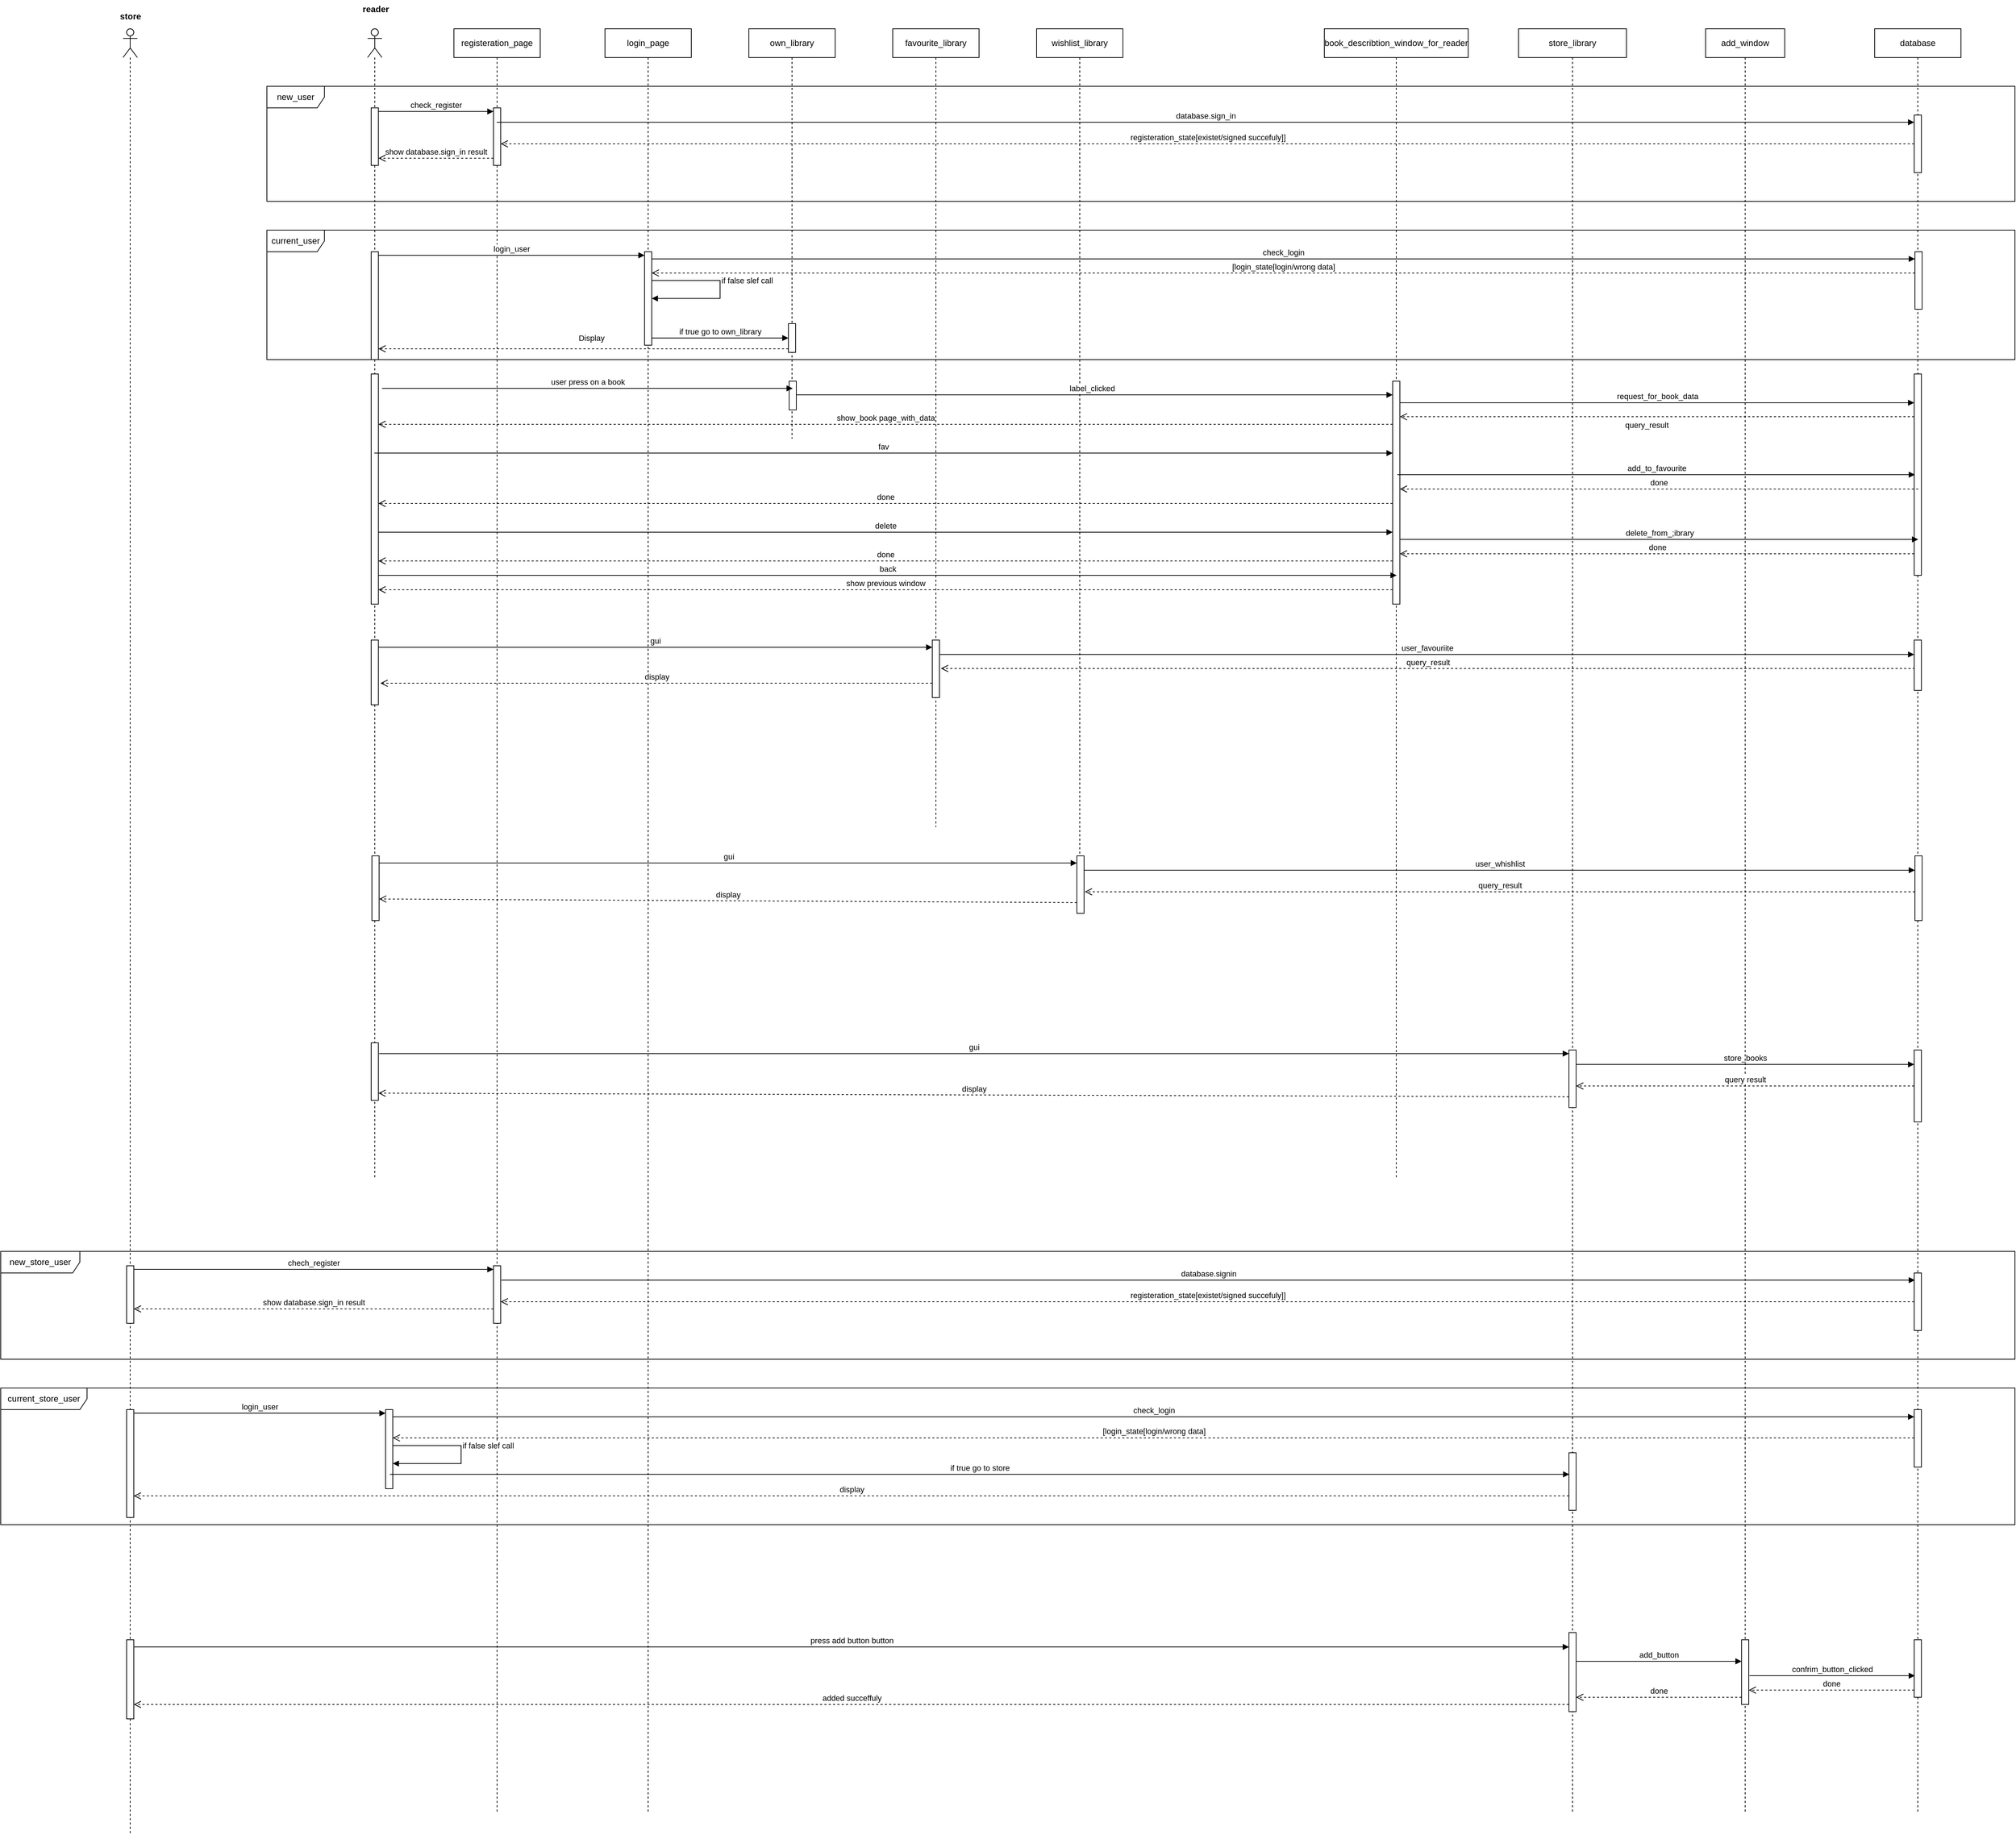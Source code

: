 <mxfile version="22.1.11" type="device">
  <diagram name="Page-1" id="2YBvvXClWsGukQMizWep">
    <mxGraphModel dx="4030" dy="1773" grid="1" gridSize="10" guides="1" tooltips="1" connect="1" arrows="1" fold="1" page="1" pageScale="1" pageWidth="850" pageHeight="1100" math="0" shadow="0">
      <root>
        <mxCell id="0" />
        <mxCell id="1" parent="0" />
        <mxCell id="T0xmaipd4D4o1bpUxQvA-11" value="login_page" style="shape=umlLifeline;perimeter=lifelinePerimeter;whiteSpace=wrap;html=1;container=1;dropTarget=0;collapsible=0;recursiveResize=0;outlineConnect=0;portConstraint=eastwest;newEdgeStyle={&quot;curved&quot;:0,&quot;rounded&quot;:0};" parent="1" vertex="1">
          <mxGeometry x="360" y="40" width="120" height="2480" as="geometry" />
        </mxCell>
        <mxCell id="T0xmaipd4D4o1bpUxQvA-12" value="registeration_page" style="shape=umlLifeline;perimeter=lifelinePerimeter;whiteSpace=wrap;html=1;container=1;dropTarget=0;collapsible=0;recursiveResize=0;outlineConnect=0;portConstraint=eastwest;newEdgeStyle={&quot;curved&quot;:0,&quot;rounded&quot;:0};" parent="1" vertex="1">
          <mxGeometry x="150" y="40" width="120" height="2480" as="geometry" />
        </mxCell>
        <mxCell id="T0xmaipd4D4o1bpUxQvA-13" value="own_library" style="shape=umlLifeline;perimeter=lifelinePerimeter;whiteSpace=wrap;html=1;container=1;dropTarget=0;collapsible=0;recursiveResize=0;outlineConnect=0;portConstraint=eastwest;newEdgeStyle={&quot;curved&quot;:0,&quot;rounded&quot;:0};" parent="1" vertex="1">
          <mxGeometry x="560" y="40" width="120" height="570" as="geometry" />
        </mxCell>
        <mxCell id="D9D6KRNomKYk3iCFj7v9-1" value="" style="html=1;points=[[0,0,0,0,5],[0,1,0,0,-5],[1,0,0,0,5],[1,1,0,0,-5]];perimeter=orthogonalPerimeter;outlineConnect=0;targetShapes=umlLifeline;portConstraint=eastwest;newEdgeStyle={&quot;curved&quot;:0,&quot;rounded&quot;:0};" vertex="1" parent="T0xmaipd4D4o1bpUxQvA-13">
          <mxGeometry x="55" y="410" width="10" height="40" as="geometry" />
        </mxCell>
        <mxCell id="T0xmaipd4D4o1bpUxQvA-14" value="favourite_library" style="shape=umlLifeline;perimeter=lifelinePerimeter;whiteSpace=wrap;html=1;container=1;dropTarget=0;collapsible=0;recursiveResize=0;outlineConnect=0;portConstraint=eastwest;newEdgeStyle={&quot;curved&quot;:0,&quot;rounded&quot;:0};" parent="1" vertex="1">
          <mxGeometry x="760" y="40" width="120" height="1110" as="geometry" />
        </mxCell>
        <mxCell id="T0xmaipd4D4o1bpUxQvA-15" value="wishlist_library" style="shape=umlLifeline;perimeter=lifelinePerimeter;whiteSpace=wrap;html=1;container=1;dropTarget=0;collapsible=0;recursiveResize=0;outlineConnect=0;portConstraint=eastwest;newEdgeStyle={&quot;curved&quot;:0,&quot;rounded&quot;:0};" parent="1" vertex="1">
          <mxGeometry x="960" y="40" width="120" height="1160" as="geometry" />
        </mxCell>
        <mxCell id="T0xmaipd4D4o1bpUxQvA-19" value="" style="shape=umlLifeline;perimeter=lifelinePerimeter;whiteSpace=wrap;html=1;container=1;dropTarget=0;collapsible=0;recursiveResize=0;outlineConnect=0;portConstraint=eastwest;newEdgeStyle={&quot;curved&quot;:0,&quot;rounded&quot;:0};participant=umlActor;" parent="1" vertex="1">
          <mxGeometry x="30" y="40" width="20" height="1600" as="geometry" />
        </mxCell>
        <mxCell id="T0xmaipd4D4o1bpUxQvA-20" value="" style="html=1;points=[[0,0,0,0,5],[0,1,0,0,-5],[1,0,0,0,5],[1,1,0,0,-5]];perimeter=orthogonalPerimeter;outlineConnect=0;targetShapes=umlLifeline;portConstraint=eastwest;newEdgeStyle={&quot;curved&quot;:0,&quot;rounded&quot;:0};" parent="T0xmaipd4D4o1bpUxQvA-19" vertex="1">
          <mxGeometry x="5" y="310" width="10" height="150" as="geometry" />
        </mxCell>
        <mxCell id="T0xmaipd4D4o1bpUxQvA-33" value="" style="html=1;points=[[0,0,0,0,5],[0,1,0,0,-5],[1,0,0,0,5],[1,1,0,0,-5]];perimeter=orthogonalPerimeter;outlineConnect=0;targetShapes=umlLifeline;portConstraint=eastwest;newEdgeStyle={&quot;curved&quot;:0,&quot;rounded&quot;:0};" parent="T0xmaipd4D4o1bpUxQvA-19" vertex="1">
          <mxGeometry x="5" y="480" width="10" height="320" as="geometry" />
        </mxCell>
        <mxCell id="T0xmaipd4D4o1bpUxQvA-55" value="" style="html=1;points=[[0,0,0,0,5],[0,1,0,0,-5],[1,0,0,0,5],[1,1,0,0,-5]];perimeter=orthogonalPerimeter;outlineConnect=0;targetShapes=umlLifeline;portConstraint=eastwest;newEdgeStyle={&quot;curved&quot;:0,&quot;rounded&quot;:0};" parent="T0xmaipd4D4o1bpUxQvA-19" vertex="1">
          <mxGeometry x="6" y="1150" width="10" height="90" as="geometry" />
        </mxCell>
        <mxCell id="D9D6KRNomKYk3iCFj7v9-33" value="" style="html=1;points=[[0,0,0,0,5],[0,1,0,0,-5],[1,0,0,0,5],[1,1,0,0,-5]];perimeter=orthogonalPerimeter;outlineConnect=0;targetShapes=umlLifeline;portConstraint=eastwest;newEdgeStyle={&quot;curved&quot;:0,&quot;rounded&quot;:0};" vertex="1" parent="T0xmaipd4D4o1bpUxQvA-19">
          <mxGeometry x="5" y="1410" width="10" height="80" as="geometry" />
        </mxCell>
        <mxCell id="T0xmaipd4D4o1bpUxQvA-21" value="login_user" style="html=1;verticalAlign=bottom;endArrow=block;curved=0;rounded=0;exitX=1;exitY=0;exitDx=0;exitDy=5;exitPerimeter=0;entryX=0;entryY=0;entryDx=0;entryDy=5;entryPerimeter=0;" parent="1" source="T0xmaipd4D4o1bpUxQvA-20" edge="1">
          <mxGeometry width="80" relative="1" as="geometry">
            <mxPoint x="360" y="420" as="sourcePoint" />
            <mxPoint x="415" y="355" as="targetPoint" />
          </mxGeometry>
        </mxCell>
        <mxCell id="T0xmaipd4D4o1bpUxQvA-23" value="current_user" style="shape=umlFrame;whiteSpace=wrap;html=1;pointerEvents=0;width=80;height=30;" parent="1" vertex="1">
          <mxGeometry x="-110" y="320" width="2430" height="180" as="geometry" />
        </mxCell>
        <mxCell id="T0xmaipd4D4o1bpUxQvA-47" value="check_login" style="html=1;verticalAlign=bottom;endArrow=block;curved=0;rounded=0;" parent="1" target="T0xmaipd4D4o1bpUxQvA-46" edge="1">
          <mxGeometry width="80" relative="1" as="geometry">
            <mxPoint x="425" y="360" as="sourcePoint" />
            <mxPoint x="1416" y="360" as="targetPoint" />
          </mxGeometry>
        </mxCell>
        <mxCell id="T0xmaipd4D4o1bpUxQvA-48" value="[login_state[login/wrong data]" style="html=1;verticalAlign=bottom;endArrow=open;dashed=1;endSize=8;curved=0;rounded=0;" parent="1" edge="1">
          <mxGeometry x="-0.0" relative="1" as="geometry">
            <mxPoint x="2181" y="379.58" as="sourcePoint" />
            <mxPoint x="425" y="379.58" as="targetPoint" />
            <mxPoint as="offset" />
          </mxGeometry>
        </mxCell>
        <mxCell id="T0xmaipd4D4o1bpUxQvA-57" value="gui" style="html=1;verticalAlign=bottom;endArrow=block;curved=0;rounded=0;" parent="1" edge="1">
          <mxGeometry x="0.001" width="80" relative="1" as="geometry">
            <mxPoint x="46.5" y="1200" as="sourcePoint" />
            <mxPoint x="1016" y="1200" as="targetPoint" />
            <Array as="points">
              <mxPoint x="771" y="1200" />
            </Array>
            <mxPoint as="offset" />
          </mxGeometry>
        </mxCell>
        <mxCell id="T0xmaipd4D4o1bpUxQvA-59" value="display" style="html=1;verticalAlign=bottom;endArrow=open;dashed=1;endSize=8;curved=0;rounded=0;exitX=0;exitY=1;exitDx=0;exitDy=-5;exitPerimeter=0;" parent="1" edge="1">
          <mxGeometry relative="1" as="geometry">
            <mxPoint x="1016" y="1255" as="sourcePoint" />
            <mxPoint x="46" y="1250" as="targetPoint" />
          </mxGeometry>
        </mxCell>
        <mxCell id="T0xmaipd4D4o1bpUxQvA-61" value="user_whishlist" style="html=1;verticalAlign=bottom;endArrow=block;curved=0;rounded=0;" parent="1" source="T0xmaipd4D4o1bpUxQvA-56" target="T0xmaipd4D4o1bpUxQvA-60" edge="1">
          <mxGeometry width="80" relative="1" as="geometry">
            <mxPoint x="1027" y="1210.0" as="sourcePoint" />
            <mxPoint x="1577" y="1210.0" as="targetPoint" />
            <Array as="points">
              <mxPoint x="1291.5" y="1210" />
            </Array>
          </mxGeometry>
        </mxCell>
        <mxCell id="T0xmaipd4D4o1bpUxQvA-62" value="query_result" style="html=1;verticalAlign=bottom;endArrow=open;dashed=1;endSize=8;curved=0;rounded=0;" parent="1" source="T0xmaipd4D4o1bpUxQvA-60" edge="1">
          <mxGeometry relative="1" as="geometry">
            <mxPoint x="1577" y="1240" as="sourcePoint" />
            <mxPoint x="1027" y="1240" as="targetPoint" />
          </mxGeometry>
        </mxCell>
        <mxCell id="T0xmaipd4D4o1bpUxQvA-64" value="" style="html=1;points=[[0,0,0,0,5],[0,1,0,0,-5],[1,0,0,0,5],[1,1,0,0,-5]];perimeter=orthogonalPerimeter;outlineConnect=0;targetShapes=umlLifeline;portConstraint=eastwest;newEdgeStyle={&quot;curved&quot;:0,&quot;rounded&quot;:0};" parent="1" vertex="1">
          <mxGeometry x="415" y="350" width="10" height="130" as="geometry" />
        </mxCell>
        <mxCell id="T0xmaipd4D4o1bpUxQvA-65" value="if false slef call" style="html=1;align=left;spacingLeft=2;endArrow=block;rounded=0;edgeStyle=orthogonalEdgeStyle;curved=0;rounded=0;exitX=1;exitY=1;exitDx=0;exitDy=-5;exitPerimeter=0;" parent="1" edge="1">
          <mxGeometry relative="1" as="geometry">
            <mxPoint x="425" y="420" as="sourcePoint" />
            <Array as="points">
              <mxPoint x="425" y="390" />
              <mxPoint x="520" y="390" />
              <mxPoint x="520" y="415" />
            </Array>
            <mxPoint x="425" y="415" as="targetPoint" />
          </mxGeometry>
        </mxCell>
        <mxCell id="T0xmaipd4D4o1bpUxQvA-68" value="book_describtion_window_for_reader" style="shape=umlLifeline;perimeter=lifelinePerimeter;whiteSpace=wrap;html=1;container=1;dropTarget=0;collapsible=0;recursiveResize=0;outlineConnect=0;portConstraint=eastwest;newEdgeStyle={&quot;curved&quot;:0,&quot;rounded&quot;:0};" parent="1" vertex="1">
          <mxGeometry x="1360" y="40" width="200" height="1600" as="geometry" />
        </mxCell>
        <mxCell id="T0xmaipd4D4o1bpUxQvA-24" value="" style="html=1;points=[[0,0,0,0,5],[0,1,0,0,-5],[1,0,0,0,5],[1,1,0,0,-5]];perimeter=orthogonalPerimeter;outlineConnect=0;targetShapes=umlLifeline;portConstraint=eastwest;newEdgeStyle={&quot;curved&quot;:0,&quot;rounded&quot;:0};" parent="T0xmaipd4D4o1bpUxQvA-68" vertex="1">
          <mxGeometry x="-1325" y="110" width="10" height="80" as="geometry" />
        </mxCell>
        <mxCell id="T0xmaipd4D4o1bpUxQvA-26" value="check_register" style="html=1;verticalAlign=bottom;endArrow=block;curved=0;rounded=0;entryX=0;entryY=0;entryDx=0;entryDy=5;entryPerimeter=0;" parent="T0xmaipd4D4o1bpUxQvA-68" source="T0xmaipd4D4o1bpUxQvA-24" target="T0xmaipd4D4o1bpUxQvA-25" edge="1">
          <mxGeometry width="80" relative="1" as="geometry">
            <mxPoint x="-980" y="180" as="sourcePoint" />
            <mxPoint x="-1160" y="120" as="targetPoint" />
          </mxGeometry>
        </mxCell>
        <mxCell id="T0xmaipd4D4o1bpUxQvA-28" value="new_user&lt;br&gt;" style="shape=umlFrame;whiteSpace=wrap;html=1;pointerEvents=0;width=80;height=30;" parent="T0xmaipd4D4o1bpUxQvA-68" vertex="1">
          <mxGeometry x="-1470" y="80" width="2430" height="160" as="geometry" />
        </mxCell>
        <mxCell id="T0xmaipd4D4o1bpUxQvA-25" value="" style="html=1;points=[[0,0,0,0,5],[0,1,0,0,-5],[1,0,0,0,5],[1,1,0,0,-5]];perimeter=orthogonalPerimeter;outlineConnect=0;targetShapes=umlLifeline;portConstraint=eastwest;newEdgeStyle={&quot;curved&quot;:0,&quot;rounded&quot;:0};" parent="T0xmaipd4D4o1bpUxQvA-68" vertex="1">
          <mxGeometry x="-1155" y="110" width="10" height="80" as="geometry" />
        </mxCell>
        <mxCell id="T0xmaipd4D4o1bpUxQvA-29" value="show database.sign_in result" style="html=1;verticalAlign=bottom;endArrow=open;dashed=1;endSize=8;curved=0;rounded=0;" parent="T0xmaipd4D4o1bpUxQvA-68" edge="1">
          <mxGeometry relative="1" as="geometry">
            <mxPoint x="-1155" y="180" as="sourcePoint" />
            <mxPoint x="-1315" y="180" as="targetPoint" />
          </mxGeometry>
        </mxCell>
        <mxCell id="T0xmaipd4D4o1bpUxQvA-43" value="database.sign_in" style="html=1;verticalAlign=bottom;endArrow=block;curved=0;rounded=0;" parent="T0xmaipd4D4o1bpUxQvA-68" target="T0xmaipd4D4o1bpUxQvA-42" edge="1">
          <mxGeometry width="80" relative="1" as="geometry">
            <mxPoint x="-1150.5" y="130" as="sourcePoint" />
            <mxPoint x="-970" y="140" as="targetPoint" />
          </mxGeometry>
        </mxCell>
        <mxCell id="T0xmaipd4D4o1bpUxQvA-56" value="" style="html=1;points=[[0,0,0,0,5],[0,1,0,0,-5],[1,0,0,0,5],[1,1,0,0,-5]];perimeter=orthogonalPerimeter;outlineConnect=0;targetShapes=umlLifeline;portConstraint=eastwest;newEdgeStyle={&quot;curved&quot;:0,&quot;rounded&quot;:0};" parent="1" vertex="1">
          <mxGeometry x="1016" y="1190" width="10" height="80" as="geometry" />
        </mxCell>
        <mxCell id="T0xmaipd4D4o1bpUxQvA-80" value="request_for_book_data" style="html=1;verticalAlign=bottom;endArrow=block;curved=0;rounded=0;" parent="1" edge="1" source="T0xmaipd4D4o1bpUxQvA-79">
          <mxGeometry width="80" relative="1" as="geometry">
            <mxPoint x="1430" y="560" as="sourcePoint" />
            <mxPoint x="2180" y="560" as="targetPoint" />
          </mxGeometry>
        </mxCell>
        <mxCell id="T0xmaipd4D4o1bpUxQvA-82" value="label_clicked" style="html=1;verticalAlign=bottom;endArrow=block;curved=0;rounded=0;" parent="1" edge="1">
          <mxGeometry width="80" relative="1" as="geometry">
            <mxPoint x="619.324" y="549" as="sourcePoint" />
            <mxPoint x="1455" y="549" as="targetPoint" />
          </mxGeometry>
        </mxCell>
        <mxCell id="T0xmaipd4D4o1bpUxQvA-83" value="show_book page_with_data" style="html=1;verticalAlign=bottom;endArrow=open;dashed=1;endSize=8;curved=0;rounded=0;" parent="1" edge="1">
          <mxGeometry relative="1" as="geometry">
            <mxPoint x="1455" y="590" as="sourcePoint" />
            <mxPoint x="45" y="590" as="targetPoint" />
          </mxGeometry>
        </mxCell>
        <mxCell id="T0xmaipd4D4o1bpUxQvA-37" value="" style="html=1;points=[[0,0,0,0,5],[0,1,0,0,-5],[1,0,0,0,5],[1,1,0,0,-5]];perimeter=orthogonalPerimeter;outlineConnect=0;targetShapes=umlLifeline;portConstraint=eastwest;newEdgeStyle={&quot;curved&quot;:0,&quot;rounded&quot;:0};" parent="1" vertex="1">
          <mxGeometry x="815" y="890" width="10" height="80" as="geometry" />
        </mxCell>
        <mxCell id="T0xmaipd4D4o1bpUxQvA-36" value="" style="html=1;points=[[0,0,0,0,5],[0,1,0,0,-5],[1,0,0,0,5],[1,1,0,0,-5]];perimeter=orthogonalPerimeter;outlineConnect=0;targetShapes=umlLifeline;portConstraint=eastwest;newEdgeStyle={&quot;curved&quot;:0,&quot;rounded&quot;:0};" parent="1" vertex="1">
          <mxGeometry x="35" y="890" width="10" height="90" as="geometry" />
        </mxCell>
        <mxCell id="T0xmaipd4D4o1bpUxQvA-38" value="gui" style="html=1;verticalAlign=bottom;endArrow=block;curved=0;rounded=0;" parent="1" edge="1">
          <mxGeometry width="80" relative="1" as="geometry">
            <mxPoint x="45" y="900" as="sourcePoint" />
            <mxPoint x="815" y="900" as="targetPoint" />
          </mxGeometry>
        </mxCell>
        <mxCell id="T0xmaipd4D4o1bpUxQvA-39" value="display" style="html=1;verticalAlign=bottom;endArrow=open;dashed=1;endSize=8;curved=0;rounded=0;exitX=-0.283;exitY=0.865;exitDx=0;exitDy=0;exitPerimeter=0;" parent="1" edge="1">
          <mxGeometry relative="1" as="geometry">
            <mxPoint x="815.0" y="950" as="sourcePoint" />
            <mxPoint x="47.83" y="950" as="targetPoint" />
          </mxGeometry>
        </mxCell>
        <mxCell id="T0xmaipd4D4o1bpUxQvA-53" value="user_favouriite" style="html=1;verticalAlign=bottom;endArrow=block;curved=0;rounded=0;exitX=1;exitY=0;exitDx=0;exitDy=5;exitPerimeter=0;" parent="1" target="T0xmaipd4D4o1bpUxQvA-52" edge="1">
          <mxGeometry width="80" relative="1" as="geometry">
            <mxPoint x="825" y="910" as="sourcePoint" />
            <mxPoint x="1415" y="910" as="targetPoint" />
          </mxGeometry>
        </mxCell>
        <mxCell id="T0xmaipd4D4o1bpUxQvA-54" value="query_result&lt;br&gt;" style="html=1;verticalAlign=bottom;endArrow=open;dashed=1;endSize=8;curved=0;rounded=0;" parent="1" edge="1">
          <mxGeometry relative="1" as="geometry">
            <mxPoint x="2181" y="929.5" as="sourcePoint" />
            <mxPoint x="827" y="929.5" as="targetPoint" />
          </mxGeometry>
        </mxCell>
        <mxCell id="T0xmaipd4D4o1bpUxQvA-17" value="database&lt;br&gt;" style="shape=umlLifeline;perimeter=lifelinePerimeter;whiteSpace=wrap;html=1;container=1;dropTarget=0;collapsible=0;recursiveResize=0;outlineConnect=0;portConstraint=eastwest;newEdgeStyle={&quot;curved&quot;:0,&quot;rounded&quot;:0};" parent="1" vertex="1">
          <mxGeometry x="2125" y="40" width="120" height="2480" as="geometry" />
        </mxCell>
        <mxCell id="T0xmaipd4D4o1bpUxQvA-49" value="" style="html=1;points=[[0,0,0,0,5],[0,1,0,0,-5],[1,0,0,0,5],[1,1,0,0,-5]];perimeter=orthogonalPerimeter;outlineConnect=0;targetShapes=umlLifeline;portConstraint=eastwest;newEdgeStyle={&quot;curved&quot;:0,&quot;rounded&quot;:0};" parent="T0xmaipd4D4o1bpUxQvA-17" vertex="1">
          <mxGeometry x="55" y="480" width="10" height="280" as="geometry" />
        </mxCell>
        <mxCell id="T0xmaipd4D4o1bpUxQvA-60" value="" style="html=1;points=[[0,0,0,0,5],[0,1,0,0,-5],[1,0,0,0,5],[1,1,0,0,-5]];perimeter=orthogonalPerimeter;outlineConnect=0;targetShapes=umlLifeline;portConstraint=eastwest;newEdgeStyle={&quot;curved&quot;:0,&quot;rounded&quot;:0};" parent="T0xmaipd4D4o1bpUxQvA-17" vertex="1">
          <mxGeometry x="56" y="1150" width="10" height="90" as="geometry" />
        </mxCell>
        <mxCell id="T0xmaipd4D4o1bpUxQvA-90" value="" style="html=1;points=[[0,0,0,0,5],[0,1,0,0,-5],[1,0,0,0,5],[1,1,0,0,-5]];perimeter=orthogonalPerimeter;outlineConnect=0;targetShapes=umlLifeline;portConstraint=eastwest;newEdgeStyle={&quot;curved&quot;:0,&quot;rounded&quot;:0};" parent="T0xmaipd4D4o1bpUxQvA-17" vertex="1">
          <mxGeometry x="55" y="1420" width="10" height="100" as="geometry" />
        </mxCell>
        <mxCell id="T0xmaipd4D4o1bpUxQvA-143" value="" style="html=1;points=[[0,0,0,0,5],[0,1,0,0,-5],[1,0,0,0,5],[1,1,0,0,-5]];perimeter=orthogonalPerimeter;outlineConnect=0;targetShapes=umlLifeline;portConstraint=eastwest;newEdgeStyle={&quot;curved&quot;:0,&quot;rounded&quot;:0};" parent="T0xmaipd4D4o1bpUxQvA-17" vertex="1">
          <mxGeometry x="55" y="2240" width="10" height="80" as="geometry" />
        </mxCell>
        <mxCell id="T0xmaipd4D4o1bpUxQvA-46" value="" style="html=1;points=[[0,0,0,0,5],[0,1,0,0,-5],[1,0,0,0,5],[1,1,0,0,-5]];perimeter=orthogonalPerimeter;outlineConnect=0;targetShapes=umlLifeline;portConstraint=eastwest;newEdgeStyle={&quot;curved&quot;:0,&quot;rounded&quot;:0};" parent="1" vertex="1">
          <mxGeometry x="2181" y="350" width="10" height="80" as="geometry" />
        </mxCell>
        <mxCell id="T0xmaipd4D4o1bpUxQvA-42" value="" style="html=1;points=[[0,0,0,0,5],[0,1,0,0,-5],[1,0,0,0,5],[1,1,0,0,-5]];perimeter=orthogonalPerimeter;outlineConnect=0;targetShapes=umlLifeline;portConstraint=eastwest;newEdgeStyle={&quot;curved&quot;:0,&quot;rounded&quot;:0};" parent="1" vertex="1">
          <mxGeometry x="2180" y="160" width="10" height="80" as="geometry" />
        </mxCell>
        <mxCell id="T0xmaipd4D4o1bpUxQvA-45" value="registeration_state[existet/signed succefuly]]" style="html=1;verticalAlign=bottom;endArrow=open;dashed=1;endSize=8;curved=0;rounded=0;" parent="1" source="T0xmaipd4D4o1bpUxQvA-42" target="T0xmaipd4D4o1bpUxQvA-25" edge="1">
          <mxGeometry relative="1" as="geometry">
            <mxPoint x="800" y="350" as="sourcePoint" />
            <mxPoint x="720" y="350" as="targetPoint" />
          </mxGeometry>
        </mxCell>
        <mxCell id="T0xmaipd4D4o1bpUxQvA-52" value="" style="html=1;points=[[0,0,0,0,5],[0,1,0,0,-5],[1,0,0,0,5],[1,1,0,0,-5]];perimeter=orthogonalPerimeter;outlineConnect=0;targetShapes=umlLifeline;portConstraint=eastwest;newEdgeStyle={&quot;curved&quot;:0,&quot;rounded&quot;:0};" parent="1" vertex="1">
          <mxGeometry x="2180" y="890" width="10" height="70" as="geometry" />
        </mxCell>
        <mxCell id="T0xmaipd4D4o1bpUxQvA-108" value="" style="shape=umlLifeline;perimeter=lifelinePerimeter;whiteSpace=wrap;html=1;container=1;dropTarget=0;collapsible=0;recursiveResize=0;outlineConnect=0;portConstraint=eastwest;newEdgeStyle={&quot;curved&quot;:0,&quot;rounded&quot;:0};participant=umlActor;" parent="1" vertex="1">
          <mxGeometry x="-310" y="40" width="20" height="2510" as="geometry" />
        </mxCell>
        <mxCell id="T0xmaipd4D4o1bpUxQvA-147" value="" style="html=1;points=[[0,0,0,0,5],[0,1,0,0,-5],[1,0,0,0,5],[1,1,0,0,-5]];perimeter=orthogonalPerimeter;outlineConnect=0;targetShapes=umlLifeline;portConstraint=eastwest;newEdgeStyle={&quot;curved&quot;:0,&quot;rounded&quot;:0};" parent="T0xmaipd4D4o1bpUxQvA-108" vertex="1">
          <mxGeometry x="5" y="2240" width="10" height="110" as="geometry" />
        </mxCell>
        <mxCell id="T0xmaipd4D4o1bpUxQvA-109" value="store" style="text;align=center;fontStyle=1;verticalAlign=middle;spacingLeft=3;spacingRight=3;strokeColor=none;rotatable=0;points=[[0,0.5],[1,0.5]];portConstraint=eastwest;html=1;" parent="1" vertex="1">
          <mxGeometry x="-340" y="10" width="80" height="26" as="geometry" />
        </mxCell>
        <mxCell id="T0xmaipd4D4o1bpUxQvA-110" value="reader" style="text;align=center;fontStyle=1;verticalAlign=middle;spacingLeft=3;spacingRight=3;strokeColor=none;rotatable=0;points=[[0,0.5],[1,0.5]];portConstraint=eastwest;html=1;" parent="1" vertex="1">
          <mxGeometry x="1" width="80" height="26" as="geometry" />
        </mxCell>
        <mxCell id="T0xmaipd4D4o1bpUxQvA-111" value="store_library" style="shape=umlLifeline;perimeter=lifelinePerimeter;whiteSpace=wrap;html=1;container=1;dropTarget=0;collapsible=0;recursiveResize=0;outlineConnect=0;portConstraint=eastwest;newEdgeStyle={&quot;curved&quot;:0,&quot;rounded&quot;:0};" parent="1" vertex="1">
          <mxGeometry x="1630" y="40" width="150" height="2480" as="geometry" />
        </mxCell>
        <mxCell id="T0xmaipd4D4o1bpUxQvA-135" value="" style="html=1;points=[[0,0,0,0,5],[0,1,0,0,-5],[1,0,0,0,5],[1,1,0,0,-5]];perimeter=orthogonalPerimeter;outlineConnect=0;targetShapes=umlLifeline;portConstraint=eastwest;newEdgeStyle={&quot;curved&quot;:0,&quot;rounded&quot;:0};" parent="T0xmaipd4D4o1bpUxQvA-111" vertex="1">
          <mxGeometry x="70" y="1980" width="10" height="80" as="geometry" />
        </mxCell>
        <mxCell id="D9D6KRNomKYk3iCFj7v9-29" value="" style="html=1;points=[[0,0,0,0,5],[0,1,0,0,-5],[1,0,0,0,5],[1,1,0,0,-5]];perimeter=orthogonalPerimeter;outlineConnect=0;targetShapes=umlLifeline;portConstraint=eastwest;newEdgeStyle={&quot;curved&quot;:0,&quot;rounded&quot;:0};" vertex="1" parent="T0xmaipd4D4o1bpUxQvA-111">
          <mxGeometry x="70" y="2230" width="10" height="110" as="geometry" />
        </mxCell>
        <mxCell id="T0xmaipd4D4o1bpUxQvA-86" value="" style="html=1;points=[[0,0,0,0,5],[0,1,0,0,-5],[1,0,0,0,5],[1,1,0,0,-5]];perimeter=orthogonalPerimeter;outlineConnect=0;targetShapes=umlLifeline;portConstraint=eastwest;newEdgeStyle={&quot;curved&quot;:0,&quot;rounded&quot;:0};" parent="T0xmaipd4D4o1bpUxQvA-111" vertex="1">
          <mxGeometry x="70" y="1420" width="10" height="80" as="geometry" />
        </mxCell>
        <mxCell id="T0xmaipd4D4o1bpUxQvA-95" value="store_books" style="html=1;verticalAlign=bottom;endArrow=block;curved=0;rounded=0;" parent="T0xmaipd4D4o1bpUxQvA-111" target="T0xmaipd4D4o1bpUxQvA-90" edge="1">
          <mxGeometry width="80" relative="1" as="geometry">
            <mxPoint x="80" y="1440" as="sourcePoint" />
            <mxPoint x="1025" y="1440" as="targetPoint" />
          </mxGeometry>
        </mxCell>
        <mxCell id="T0xmaipd4D4o1bpUxQvA-113" value="add_window" style="shape=umlLifeline;perimeter=lifelinePerimeter;whiteSpace=wrap;html=1;container=1;dropTarget=0;collapsible=0;recursiveResize=0;outlineConnect=0;portConstraint=eastwest;newEdgeStyle={&quot;curved&quot;:0,&quot;rounded&quot;:0};" parent="1" vertex="1">
          <mxGeometry x="1890" y="40" width="110" height="2480" as="geometry" />
        </mxCell>
        <mxCell id="T0xmaipd4D4o1bpUxQvA-142" value="" style="html=1;points=[[0,0,0,0,5],[0,1,0,0,-5],[1,0,0,0,5],[1,1,0,0,-5]];perimeter=orthogonalPerimeter;outlineConnect=0;targetShapes=umlLifeline;portConstraint=eastwest;newEdgeStyle={&quot;curved&quot;:0,&quot;rounded&quot;:0};" parent="T0xmaipd4D4o1bpUxQvA-113" vertex="1">
          <mxGeometry x="50" y="2240" width="10" height="90" as="geometry" />
        </mxCell>
        <mxCell id="T0xmaipd4D4o1bpUxQvA-114" value="" style="html=1;points=[[0,0,0,0,5],[0,1,0,0,-5],[1,0,0,0,5],[1,1,0,0,-5]];perimeter=orthogonalPerimeter;outlineConnect=0;targetShapes=umlLifeline;portConstraint=eastwest;newEdgeStyle={&quot;curved&quot;:0,&quot;rounded&quot;:0};" parent="1" vertex="1">
          <mxGeometry x="-305" y="1960" width="10" height="150" as="geometry" />
        </mxCell>
        <mxCell id="T0xmaipd4D4o1bpUxQvA-115" value="login_user" style="html=1;verticalAlign=bottom;endArrow=block;curved=0;rounded=0;exitX=1;exitY=0;exitDx=0;exitDy=5;exitPerimeter=0;entryX=0;entryY=0;entryDx=0;entryDy=5;entryPerimeter=0;" parent="1" source="T0xmaipd4D4o1bpUxQvA-114" edge="1">
          <mxGeometry width="80" relative="1" as="geometry">
            <mxPoint y="2030" as="sourcePoint" />
            <mxPoint x="55" y="1965" as="targetPoint" />
          </mxGeometry>
        </mxCell>
        <mxCell id="T0xmaipd4D4o1bpUxQvA-117" value="current_store_user" style="shape=umlFrame;whiteSpace=wrap;html=1;pointerEvents=0;width=120;height=30;" parent="1" vertex="1">
          <mxGeometry x="-480" y="1930" width="2800" height="190" as="geometry" />
        </mxCell>
        <mxCell id="T0xmaipd4D4o1bpUxQvA-118" value="check_login" style="html=1;verticalAlign=bottom;endArrow=block;curved=0;rounded=0;" parent="1" target="T0xmaipd4D4o1bpUxQvA-128" edge="1">
          <mxGeometry width="80" relative="1" as="geometry">
            <mxPoint x="65" y="1970" as="sourcePoint" />
            <mxPoint x="1056" y="1970" as="targetPoint" />
          </mxGeometry>
        </mxCell>
        <mxCell id="T0xmaipd4D4o1bpUxQvA-119" value="[login_state[login/wrong data]" style="html=1;verticalAlign=bottom;endArrow=open;dashed=1;endSize=8;curved=0;rounded=0;" parent="1" source="T0xmaipd4D4o1bpUxQvA-128" edge="1">
          <mxGeometry x="-0.0" relative="1" as="geometry">
            <mxPoint x="1056" y="1999.41" as="sourcePoint" />
            <mxPoint x="65" y="1999.41" as="targetPoint" />
            <mxPoint as="offset" />
          </mxGeometry>
        </mxCell>
        <mxCell id="T0xmaipd4D4o1bpUxQvA-120" value="" style="html=1;points=[[0,0,0,0,5],[0,1,0,0,-5],[1,0,0,0,5],[1,1,0,0,-5]];perimeter=orthogonalPerimeter;outlineConnect=0;targetShapes=umlLifeline;portConstraint=eastwest;newEdgeStyle={&quot;curved&quot;:0,&quot;rounded&quot;:0};" parent="1" vertex="1">
          <mxGeometry x="55" y="1960" width="10" height="110" as="geometry" />
        </mxCell>
        <mxCell id="T0xmaipd4D4o1bpUxQvA-121" value="if false slef call" style="html=1;align=left;spacingLeft=2;endArrow=block;rounded=0;edgeStyle=orthogonalEdgeStyle;curved=0;rounded=0;exitX=1;exitY=1;exitDx=0;exitDy=-5;exitPerimeter=0;" parent="1" edge="1">
          <mxGeometry relative="1" as="geometry">
            <mxPoint x="65" y="2040" as="sourcePoint" />
            <Array as="points">
              <mxPoint x="65" y="2010" />
              <mxPoint x="160" y="2010" />
              <mxPoint x="160" y="2035" />
            </Array>
            <mxPoint x="65" y="2035" as="targetPoint" />
          </mxGeometry>
        </mxCell>
        <mxCell id="T0xmaipd4D4o1bpUxQvA-122" value="" style="html=1;points=[[0,0,0,0,5],[0,1,0,0,-5],[1,0,0,0,5],[1,1,0,0,-5]];perimeter=orthogonalPerimeter;outlineConnect=0;targetShapes=umlLifeline;portConstraint=eastwest;newEdgeStyle={&quot;curved&quot;:0,&quot;rounded&quot;:0};" parent="1" vertex="1">
          <mxGeometry x="-305" y="1760" width="10" height="80" as="geometry" />
        </mxCell>
        <mxCell id="T0xmaipd4D4o1bpUxQvA-123" value="chech_register" style="html=1;verticalAlign=bottom;endArrow=block;curved=0;rounded=0;entryX=0;entryY=0;entryDx=0;entryDy=5;entryPerimeter=0;" parent="1" source="T0xmaipd4D4o1bpUxQvA-122" target="T0xmaipd4D4o1bpUxQvA-125" edge="1">
          <mxGeometry width="80" relative="1" as="geometry">
            <mxPoint x="20" y="1830" as="sourcePoint" />
            <mxPoint x="-160" y="1770" as="targetPoint" />
          </mxGeometry>
        </mxCell>
        <mxCell id="T0xmaipd4D4o1bpUxQvA-124" value="new_store_user" style="shape=umlFrame;whiteSpace=wrap;html=1;pointerEvents=0;width=110;height=30;" parent="1" vertex="1">
          <mxGeometry x="-480" y="1740" width="2800" height="150" as="geometry" />
        </mxCell>
        <mxCell id="T0xmaipd4D4o1bpUxQvA-126" value="show database.sign_in result" style="html=1;verticalAlign=bottom;endArrow=open;dashed=1;endSize=8;curved=0;rounded=0;" parent="1" edge="1">
          <mxGeometry relative="1" as="geometry">
            <mxPoint x="205" y="1820" as="sourcePoint" />
            <mxPoint x="-295" y="1820" as="targetPoint" />
          </mxGeometry>
        </mxCell>
        <mxCell id="T0xmaipd4D4o1bpUxQvA-127" value="database.signin" style="html=1;verticalAlign=bottom;endArrow=block;curved=0;rounded=0;" parent="1" edge="1">
          <mxGeometry width="80" relative="1" as="geometry">
            <mxPoint x="216" y="1780" as="sourcePoint" />
            <mxPoint x="2181" y="1780" as="targetPoint" />
          </mxGeometry>
        </mxCell>
        <mxCell id="T0xmaipd4D4o1bpUxQvA-128" value="" style="html=1;points=[[0,0,0,0,5],[0,1,0,0,-5],[1,0,0,0,5],[1,1,0,0,-5]];perimeter=orthogonalPerimeter;outlineConnect=0;targetShapes=umlLifeline;portConstraint=eastwest;newEdgeStyle={&quot;curved&quot;:0,&quot;rounded&quot;:0};" parent="1" vertex="1">
          <mxGeometry x="2180" y="1960" width="10" height="80" as="geometry" />
        </mxCell>
        <mxCell id="T0xmaipd4D4o1bpUxQvA-129" value="" style="html=1;points=[[0,0,0,0,5],[0,1,0,0,-5],[1,0,0,0,5],[1,1,0,0,-5]];perimeter=orthogonalPerimeter;outlineConnect=0;targetShapes=umlLifeline;portConstraint=eastwest;newEdgeStyle={&quot;curved&quot;:0,&quot;rounded&quot;:0};" parent="1" vertex="1">
          <mxGeometry x="2180" y="1770" width="10" height="80" as="geometry" />
        </mxCell>
        <mxCell id="T0xmaipd4D4o1bpUxQvA-137" value="if true go to store" style="html=1;verticalAlign=bottom;endArrow=block;curved=0;rounded=0;" parent="1" edge="1">
          <mxGeometry width="80" relative="1" as="geometry">
            <mxPoint x="61" y="2050" as="sourcePoint" />
            <mxPoint x="1700.5" y="2050" as="targetPoint" />
          </mxGeometry>
        </mxCell>
        <mxCell id="T0xmaipd4D4o1bpUxQvA-144" value="confrim_button_clicked" style="html=1;verticalAlign=bottom;endArrow=block;curved=0;rounded=0;" parent="1" edge="1">
          <mxGeometry width="80" relative="1" as="geometry">
            <mxPoint x="1951" y="2330" as="sourcePoint" />
            <mxPoint x="2181" y="2330" as="targetPoint" />
          </mxGeometry>
        </mxCell>
        <mxCell id="T0xmaipd4D4o1bpUxQvA-146" value="done" style="html=1;verticalAlign=bottom;endArrow=open;dashed=1;endSize=8;curved=0;rounded=0;" parent="1" edge="1">
          <mxGeometry relative="1" as="geometry">
            <mxPoint x="2180" y="2350" as="sourcePoint" />
            <mxPoint x="1950" y="2350" as="targetPoint" />
          </mxGeometry>
        </mxCell>
        <mxCell id="T0xmaipd4D4o1bpUxQvA-149" value="press add button button" style="html=1;verticalAlign=bottom;endArrow=block;curved=0;rounded=0;" parent="1" edge="1" target="D9D6KRNomKYk3iCFj7v9-29">
          <mxGeometry width="80" relative="1" as="geometry">
            <mxPoint x="-295" y="2290" as="sourcePoint" />
            <mxPoint x="1420" y="2290" as="targetPoint" />
          </mxGeometry>
        </mxCell>
        <mxCell id="D9D6KRNomKYk3iCFj7v9-6" value="if true go to own_library" style="html=1;verticalAlign=bottom;endArrow=block;curved=0;rounded=0;" edge="1" parent="1">
          <mxGeometry width="80" relative="1" as="geometry">
            <mxPoint x="425" y="470" as="sourcePoint" />
            <mxPoint x="615" y="470" as="targetPoint" />
          </mxGeometry>
        </mxCell>
        <mxCell id="D9D6KRNomKYk3iCFj7v9-7" value="" style="html=1;verticalAlign=bottom;endArrow=open;dashed=1;endSize=8;curved=0;rounded=0;exitX=0;exitY=1;exitDx=0;exitDy=-5;exitPerimeter=0;" edge="1" parent="1" source="D9D6KRNomKYk3iCFj7v9-1" target="T0xmaipd4D4o1bpUxQvA-20">
          <mxGeometry relative="1" as="geometry">
            <mxPoint x="340" y="500" as="sourcePoint" />
            <mxPoint x="260" y="500" as="targetPoint" />
          </mxGeometry>
        </mxCell>
        <mxCell id="D9D6KRNomKYk3iCFj7v9-8" value="Display" style="edgeLabel;html=1;align=center;verticalAlign=middle;resizable=0;points=[];" vertex="1" connectable="0" parent="D9D6KRNomKYk3iCFj7v9-7">
          <mxGeometry x="-0.045" y="-2" relative="1" as="geometry">
            <mxPoint x="-2" y="-13" as="offset" />
          </mxGeometry>
        </mxCell>
        <mxCell id="D9D6KRNomKYk3iCFj7v9-10" value="" style="html=1;points=[[0,0,0,0,5],[0,1,0,0,-5],[1,0,0,0,5],[1,1,0,0,-5]];perimeter=orthogonalPerimeter;outlineConnect=0;targetShapes=umlLifeline;portConstraint=eastwest;newEdgeStyle={&quot;curved&quot;:0,&quot;rounded&quot;:0};" vertex="1" parent="1">
          <mxGeometry x="616" y="530" width="10" height="40" as="geometry" />
        </mxCell>
        <mxCell id="D9D6KRNomKYk3iCFj7v9-11" value="user press on a book" style="html=1;verticalAlign=bottom;endArrow=block;curved=0;rounded=0;" edge="1" parent="1">
          <mxGeometry width="80" relative="1" as="geometry">
            <mxPoint x="50" y="540" as="sourcePoint" />
            <mxPoint x="621" y="540" as="targetPoint" />
          </mxGeometry>
        </mxCell>
        <mxCell id="D9D6KRNomKYk3iCFj7v9-13" value="" style="html=1;verticalAlign=bottom;endArrow=open;dashed=1;endSize=8;curved=0;rounded=0;" edge="1" parent="1" target="T0xmaipd4D4o1bpUxQvA-79">
          <mxGeometry relative="1" as="geometry">
            <mxPoint x="2180" y="579.41" as="sourcePoint" />
            <mxPoint x="1430" y="579.41" as="targetPoint" />
          </mxGeometry>
        </mxCell>
        <mxCell id="D9D6KRNomKYk3iCFj7v9-14" value="query_result&lt;br&gt;" style="edgeLabel;html=1;align=center;verticalAlign=middle;resizable=0;points=[];" vertex="1" connectable="0" parent="D9D6KRNomKYk3iCFj7v9-13">
          <mxGeometry x="0.041" y="2" relative="1" as="geometry">
            <mxPoint y="9" as="offset" />
          </mxGeometry>
        </mxCell>
        <mxCell id="T0xmaipd4D4o1bpUxQvA-79" value="" style="html=1;points=[[0,0,0,0,5],[0,1,0,0,-5],[1,0,0,0,5],[1,1,0,0,-5]];perimeter=orthogonalPerimeter;outlineConnect=0;targetShapes=umlLifeline;portConstraint=eastwest;newEdgeStyle={&quot;curved&quot;:0,&quot;rounded&quot;:0};" parent="1" vertex="1">
          <mxGeometry x="1455" y="530" width="10" height="310" as="geometry" />
        </mxCell>
        <mxCell id="D9D6KRNomKYk3iCFj7v9-15" value="fav" style="html=1;verticalAlign=bottom;endArrow=block;curved=0;rounded=0;" edge="1" parent="1">
          <mxGeometry width="80" relative="1" as="geometry">
            <mxPoint x="39.324" y="630" as="sourcePoint" />
            <mxPoint x="1455" y="630" as="targetPoint" />
          </mxGeometry>
        </mxCell>
        <mxCell id="D9D6KRNomKYk3iCFj7v9-16" value="add_to_favourite" style="html=1;verticalAlign=bottom;endArrow=block;curved=0;rounded=0;" edge="1" parent="1">
          <mxGeometry width="80" relative="1" as="geometry">
            <mxPoint x="1461.5" y="660" as="sourcePoint" />
            <mxPoint x="2181" y="660" as="targetPoint" />
          </mxGeometry>
        </mxCell>
        <mxCell id="D9D6KRNomKYk3iCFj7v9-17" value="done" style="html=1;verticalAlign=bottom;endArrow=open;dashed=1;endSize=8;curved=0;rounded=0;" edge="1" parent="1">
          <mxGeometry relative="1" as="geometry">
            <mxPoint x="2185.68" y="680" as="sourcePoint" />
            <mxPoint x="1465.004" y="680" as="targetPoint" />
          </mxGeometry>
        </mxCell>
        <mxCell id="D9D6KRNomKYk3iCFj7v9-18" value="done" style="html=1;verticalAlign=bottom;endArrow=open;dashed=1;endSize=8;curved=0;rounded=0;" edge="1" parent="1">
          <mxGeometry relative="1" as="geometry">
            <mxPoint x="1455.0" y="700" as="sourcePoint" />
            <mxPoint x="45" y="700" as="targetPoint" />
            <mxPoint as="offset" />
          </mxGeometry>
        </mxCell>
        <mxCell id="D9D6KRNomKYk3iCFj7v9-19" value="delete" style="html=1;verticalAlign=bottom;endArrow=block;curved=0;rounded=0;" edge="1" parent="1">
          <mxGeometry width="80" relative="1" as="geometry">
            <mxPoint x="45" y="740" as="sourcePoint" />
            <mxPoint x="1455" y="740" as="targetPoint" />
          </mxGeometry>
        </mxCell>
        <mxCell id="D9D6KRNomKYk3iCFj7v9-20" value="delete_from_;ibrary" style="html=1;verticalAlign=bottom;endArrow=block;curved=0;rounded=0;" edge="1" parent="1">
          <mxGeometry width="80" relative="1" as="geometry">
            <mxPoint x="1465" y="750" as="sourcePoint" />
            <mxPoint x="2185.5" y="750" as="targetPoint" />
          </mxGeometry>
        </mxCell>
        <mxCell id="D9D6KRNomKYk3iCFj7v9-21" value="done" style="html=1;verticalAlign=bottom;endArrow=open;dashed=1;endSize=8;curved=0;rounded=0;" edge="1" parent="1">
          <mxGeometry relative="1" as="geometry">
            <mxPoint x="2180" y="770" as="sourcePoint" />
            <mxPoint x="1465" y="770" as="targetPoint" />
          </mxGeometry>
        </mxCell>
        <mxCell id="D9D6KRNomKYk3iCFj7v9-22" value="done" style="html=1;verticalAlign=bottom;endArrow=open;dashed=1;endSize=8;curved=0;rounded=0;" edge="1" parent="1">
          <mxGeometry relative="1" as="geometry">
            <mxPoint x="1455" y="780" as="sourcePoint" />
            <mxPoint x="45" y="780" as="targetPoint" />
          </mxGeometry>
        </mxCell>
        <mxCell id="D9D6KRNomKYk3iCFj7v9-23" value="back" style="html=1;verticalAlign=bottom;endArrow=block;curved=0;rounded=0;" edge="1" parent="1">
          <mxGeometry width="80" relative="1" as="geometry">
            <mxPoint x="45" y="800" as="sourcePoint" />
            <mxPoint x="1460.5" y="800" as="targetPoint" />
          </mxGeometry>
        </mxCell>
        <mxCell id="D9D6KRNomKYk3iCFj7v9-24" value="show previous window" style="html=1;verticalAlign=bottom;endArrow=open;dashed=1;endSize=8;curved=0;rounded=0;" edge="1" parent="1">
          <mxGeometry relative="1" as="geometry">
            <mxPoint x="1455" y="820" as="sourcePoint" />
            <mxPoint x="45" y="820" as="targetPoint" />
          </mxGeometry>
        </mxCell>
        <mxCell id="T0xmaipd4D4o1bpUxQvA-125" value="" style="html=1;points=[[0,0,0,0,5],[0,1,0,0,-5],[1,0,0,0,5],[1,1,0,0,-5]];perimeter=orthogonalPerimeter;outlineConnect=0;targetShapes=umlLifeline;portConstraint=eastwest;newEdgeStyle={&quot;curved&quot;:0,&quot;rounded&quot;:0};" parent="1" vertex="1">
          <mxGeometry x="205" y="1760" width="10" height="80" as="geometry" />
        </mxCell>
        <mxCell id="D9D6KRNomKYk3iCFj7v9-26" value="registeration_state[existet/signed succefuly]]" style="html=1;verticalAlign=bottom;endArrow=open;dashed=1;endSize=8;curved=0;rounded=0;" edge="1" parent="1" source="T0xmaipd4D4o1bpUxQvA-129" target="T0xmaipd4D4o1bpUxQvA-125">
          <mxGeometry relative="1" as="geometry">
            <mxPoint x="1610" y="1830" as="sourcePoint" />
            <mxPoint x="1530" y="1830" as="targetPoint" />
          </mxGeometry>
        </mxCell>
        <mxCell id="D9D6KRNomKYk3iCFj7v9-28" value="display" style="html=1;verticalAlign=bottom;endArrow=open;dashed=1;endSize=8;curved=0;rounded=0;" edge="1" parent="1">
          <mxGeometry relative="1" as="geometry">
            <mxPoint x="1700" y="2080" as="sourcePoint" />
            <mxPoint x="-295" y="2080" as="targetPoint" />
          </mxGeometry>
        </mxCell>
        <mxCell id="D9D6KRNomKYk3iCFj7v9-30" value="add_button" style="html=1;verticalAlign=bottom;endArrow=block;curved=0;rounded=0;" edge="1" parent="1">
          <mxGeometry width="80" relative="1" as="geometry">
            <mxPoint x="1710" y="2310" as="sourcePoint" />
            <mxPoint x="1940" y="2310" as="targetPoint" />
          </mxGeometry>
        </mxCell>
        <mxCell id="T0xmaipd4D4o1bpUxQvA-87" value="gui" style="html=1;verticalAlign=bottom;endArrow=block;curved=0;rounded=0;entryX=0;entryY=0;entryDx=0;entryDy=5;entryPerimeter=0;" parent="1" target="T0xmaipd4D4o1bpUxQvA-86" edge="1">
          <mxGeometry width="80" relative="1" as="geometry">
            <mxPoint x="46" y="1465" as="sourcePoint" />
            <mxPoint x="791" y="1470" as="targetPoint" />
          </mxGeometry>
        </mxCell>
        <mxCell id="D9D6KRNomKYk3iCFj7v9-31" value="query result" style="html=1;verticalAlign=bottom;endArrow=open;dashed=1;endSize=8;curved=0;rounded=0;" edge="1" parent="1" source="T0xmaipd4D4o1bpUxQvA-90" target="T0xmaipd4D4o1bpUxQvA-86">
          <mxGeometry relative="1" as="geometry">
            <mxPoint x="1985" y="1500" as="sourcePoint" />
            <mxPoint x="1720" y="1510" as="targetPoint" />
          </mxGeometry>
        </mxCell>
        <mxCell id="D9D6KRNomKYk3iCFj7v9-34" value="display" style="html=1;verticalAlign=bottom;endArrow=open;dashed=1;endSize=8;curved=0;rounded=0;exitX=0;exitY=1;exitDx=0;exitDy=-5;exitPerimeter=0;" edge="1" parent="1">
          <mxGeometry relative="1" as="geometry">
            <mxPoint x="1700" y="1525" as="sourcePoint" />
            <mxPoint x="45" y="1520" as="targetPoint" />
          </mxGeometry>
        </mxCell>
        <mxCell id="D9D6KRNomKYk3iCFj7v9-35" value="done" style="html=1;verticalAlign=bottom;endArrow=open;dashed=1;endSize=8;curved=0;rounded=0;" edge="1" parent="1">
          <mxGeometry relative="1" as="geometry">
            <mxPoint x="1940" y="2360" as="sourcePoint" />
            <mxPoint x="1710" y="2360" as="targetPoint" />
          </mxGeometry>
        </mxCell>
        <mxCell id="D9D6KRNomKYk3iCFj7v9-36" value="added succeffuly" style="html=1;verticalAlign=bottom;endArrow=open;dashed=1;endSize=8;curved=0;rounded=0;" edge="1" parent="1">
          <mxGeometry relative="1" as="geometry">
            <mxPoint x="1700" y="2370" as="sourcePoint" />
            <mxPoint x="-295" y="2370" as="targetPoint" />
          </mxGeometry>
        </mxCell>
      </root>
    </mxGraphModel>
  </diagram>
</mxfile>
